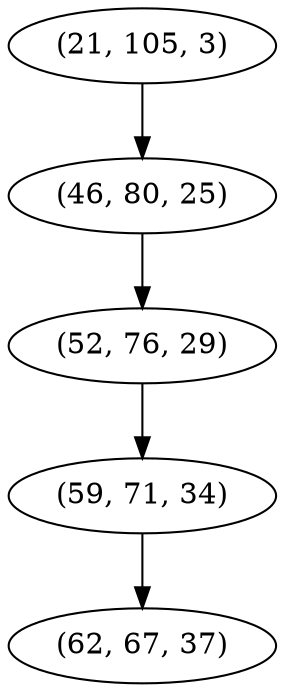 digraph tree {
    "(21, 105, 3)";
    "(46, 80, 25)";
    "(52, 76, 29)";
    "(59, 71, 34)";
    "(62, 67, 37)";
    "(21, 105, 3)" -> "(46, 80, 25)";
    "(46, 80, 25)" -> "(52, 76, 29)";
    "(52, 76, 29)" -> "(59, 71, 34)";
    "(59, 71, 34)" -> "(62, 67, 37)";
}

